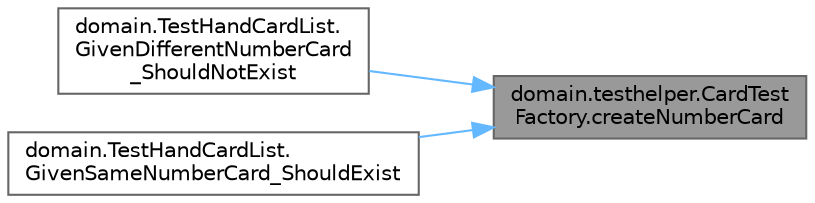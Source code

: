 digraph "domain.testhelper.CardTestFactory.createNumberCard"
{
 // LATEX_PDF_SIZE
  bgcolor="transparent";
  edge [fontname=Helvetica,fontsize=10,labelfontname=Helvetica,labelfontsize=10];
  node [fontname=Helvetica,fontsize=10,shape=box,height=0.2,width=0.4];
  rankdir="RL";
  Node1 [id="Node000001",label="domain.testhelper.CardTest\lFactory.createNumberCard",height=0.2,width=0.4,color="gray40", fillcolor="grey60", style="filled", fontcolor="black",tooltip=" "];
  Node1 -> Node2 [id="edge1_Node000001_Node000002",dir="back",color="steelblue1",style="solid",tooltip=" "];
  Node2 [id="Node000002",label="domain.TestHandCardList.\lGivenDifferentNumberCard\l_ShouldNotExist",height=0.2,width=0.4,color="grey40", fillcolor="white", style="filled",URL="$classdomain_1_1_test_hand_card_list.html#a792e3fdf59b20e28a45686c8ae2d9662",tooltip=" "];
  Node1 -> Node3 [id="edge2_Node000001_Node000003",dir="back",color="steelblue1",style="solid",tooltip=" "];
  Node3 [id="Node000003",label="domain.TestHandCardList.\lGivenSameNumberCard_ShouldExist",height=0.2,width=0.4,color="grey40", fillcolor="white", style="filled",URL="$classdomain_1_1_test_hand_card_list.html#ae75b42434a017153c77adfbc9db8213d",tooltip=" "];
}
